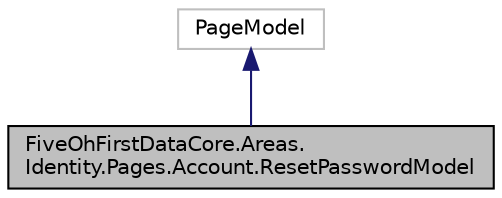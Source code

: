 digraph "FiveOhFirstDataCore.Areas.Identity.Pages.Account.ResetPasswordModel"
{
 // LATEX_PDF_SIZE
  edge [fontname="Helvetica",fontsize="10",labelfontname="Helvetica",labelfontsize="10"];
  node [fontname="Helvetica",fontsize="10",shape=record];
  Node1 [label="FiveOhFirstDataCore.Areas.\lIdentity.Pages.Account.ResetPasswordModel",height=0.2,width=0.4,color="black", fillcolor="grey75", style="filled", fontcolor="black",tooltip=" "];
  Node2 -> Node1 [dir="back",color="midnightblue",fontsize="10",style="solid",fontname="Helvetica"];
  Node2 [label="PageModel",height=0.2,width=0.4,color="grey75", fillcolor="white", style="filled",tooltip=" "];
}
